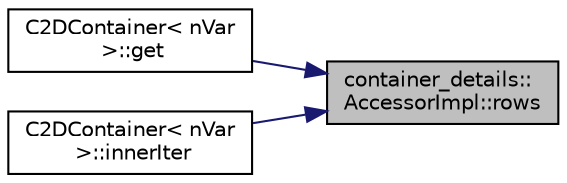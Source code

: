 digraph "container_details::AccessorImpl::rows"
{
 // LATEX_PDF_SIZE
  edge [fontname="Helvetica",fontsize="10",labelfontname="Helvetica",labelfontsize="10"];
  node [fontname="Helvetica",fontsize="10",shape=record];
  rankdir="RL";
  Node1 [label="container_details::\lAccessorImpl::rows",height=0.2,width=0.4,color="black", fillcolor="grey75", style="filled", fontcolor="black",tooltip=" "];
  Node1 -> Node2 [dir="back",color="midnightblue",fontsize="10",style="solid",fontname="Helvetica"];
  Node2 [label="C2DContainer\< nVar\l \>::get",height=0.2,width=0.4,color="black", fillcolor="white", style="filled",URL="$classC2DContainer.html#a74936c036702a902863193fbdb11a440",tooltip="Return copy of data in a static size container."];
  Node1 -> Node3 [dir="back",color="midnightblue",fontsize="10",style="solid",fontname="Helvetica"];
  Node3 [label="C2DContainer\< nVar\l \>::innerIter",height=0.2,width=0.4,color="black", fillcolor="white", style="filled",URL="$classC2DContainer.html#a8ca389a3b4633601fce5592a800d10c9",tooltip="Get a scalar iterator to the inner dimension of the container."];
}
